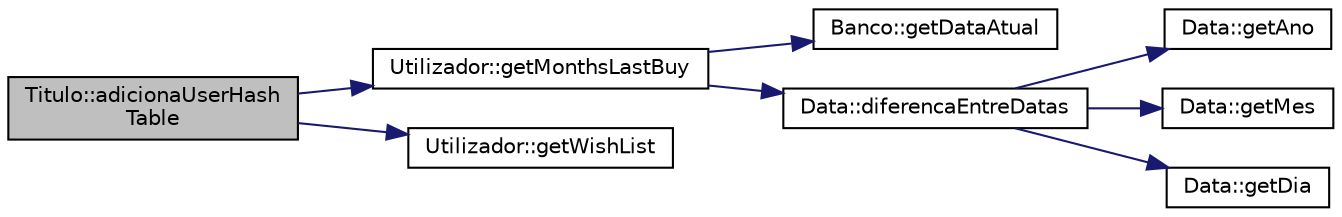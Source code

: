 digraph "Titulo::adicionaUserHashTable"
{
  edge [fontname="Helvetica",fontsize="10",labelfontname="Helvetica",labelfontsize="10"];
  node [fontname="Helvetica",fontsize="10",shape=record];
  rankdir="LR";
  Node4 [label="Titulo::adicionaUserHash\lTable",height=0.2,width=0.4,color="black", fillcolor="grey75", style="filled", fontcolor="black"];
  Node4 -> Node5 [color="midnightblue",fontsize="10",style="solid",fontname="Helvetica"];
  Node5 [label="Utilizador::getMonthsLastBuy",height=0.2,width=0.4,color="black", fillcolor="white", style="filled",URL="$class_utilizador.html#a8c4c3275a56142c31f19c7af78e3c88f"];
  Node5 -> Node6 [color="midnightblue",fontsize="10",style="solid",fontname="Helvetica"];
  Node6 [label="Banco::getDataAtual",height=0.2,width=0.4,color="black", fillcolor="white", style="filled",URL="$class_banco.html#a0735f07636c578666068a16f6ecccd91",tooltip="Devolve a data atual. "];
  Node5 -> Node7 [color="midnightblue",fontsize="10",style="solid",fontname="Helvetica"];
  Node7 [label="Data::diferencaEntreDatas",height=0.2,width=0.4,color="black", fillcolor="white", style="filled",URL="$class_data.html#a495d15dd0d90b595740f6e09fd0a2177",tooltip="Calcula a diferen�a de duas datas, em dias. "];
  Node7 -> Node8 [color="midnightblue",fontsize="10",style="solid",fontname="Helvetica"];
  Node8 [label="Data::getAno",height=0.2,width=0.4,color="black", fillcolor="white", style="filled",URL="$class_data.html#ae19e0d5af87f94f2809ba52dae69e15b",tooltip="Devolve o ano. "];
  Node7 -> Node9 [color="midnightblue",fontsize="10",style="solid",fontname="Helvetica"];
  Node9 [label="Data::getMes",height=0.2,width=0.4,color="black", fillcolor="white", style="filled",URL="$class_data.html#ab991d6a069c799930899b39bef9a4662",tooltip="Devolve o mes. "];
  Node7 -> Node10 [color="midnightblue",fontsize="10",style="solid",fontname="Helvetica"];
  Node10 [label="Data::getDia",height=0.2,width=0.4,color="black", fillcolor="white", style="filled",URL="$class_data.html#a459536c9351759b5697ba25456d9bd70",tooltip="Devolve o dia. "];
  Node4 -> Node11 [color="midnightblue",fontsize="10",style="solid",fontname="Helvetica"];
  Node11 [label="Utilizador::getWishList",height=0.2,width=0.4,color="black", fillcolor="white", style="filled",URL="$class_utilizador.html#a8624e9e45e13e592e68164b0d7b2b7cd"];
}
